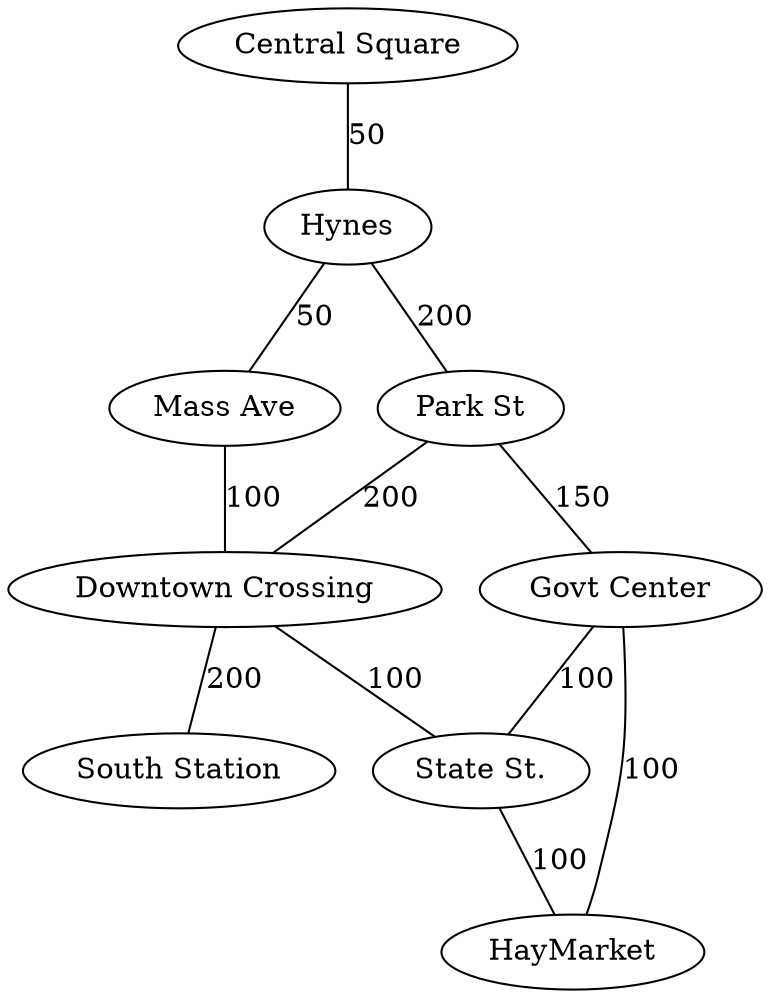 graph "MBTA-stops" {
	"Central Square"
	Hynes
	"Mass Ave"
	"Park St"
	"Govt Center"
	"Downtown Crossing"
	"South Station"
	"State St."
	HayMarket
	"Central Square" -- Hynes [label=50]
	Hynes -- "Park St" [label=200]
	Hynes -- "Mass Ave" [label=50]
	"Mass Ave" -- "Downtown Crossing" [label=100]
	"Park St" -- "Govt Center" [label=150]
	"Park St" -- "Downtown Crossing" [label=200]
	"Govt Center" -- "State St." [label=100]
	"Govt Center" -- HayMarket [label=100]
	"Downtown Crossing" -- "State St." [label=100]
	"Downtown Crossing" -- "South Station" [label=200]
	"State St." -- HayMarket [label=100]
}
